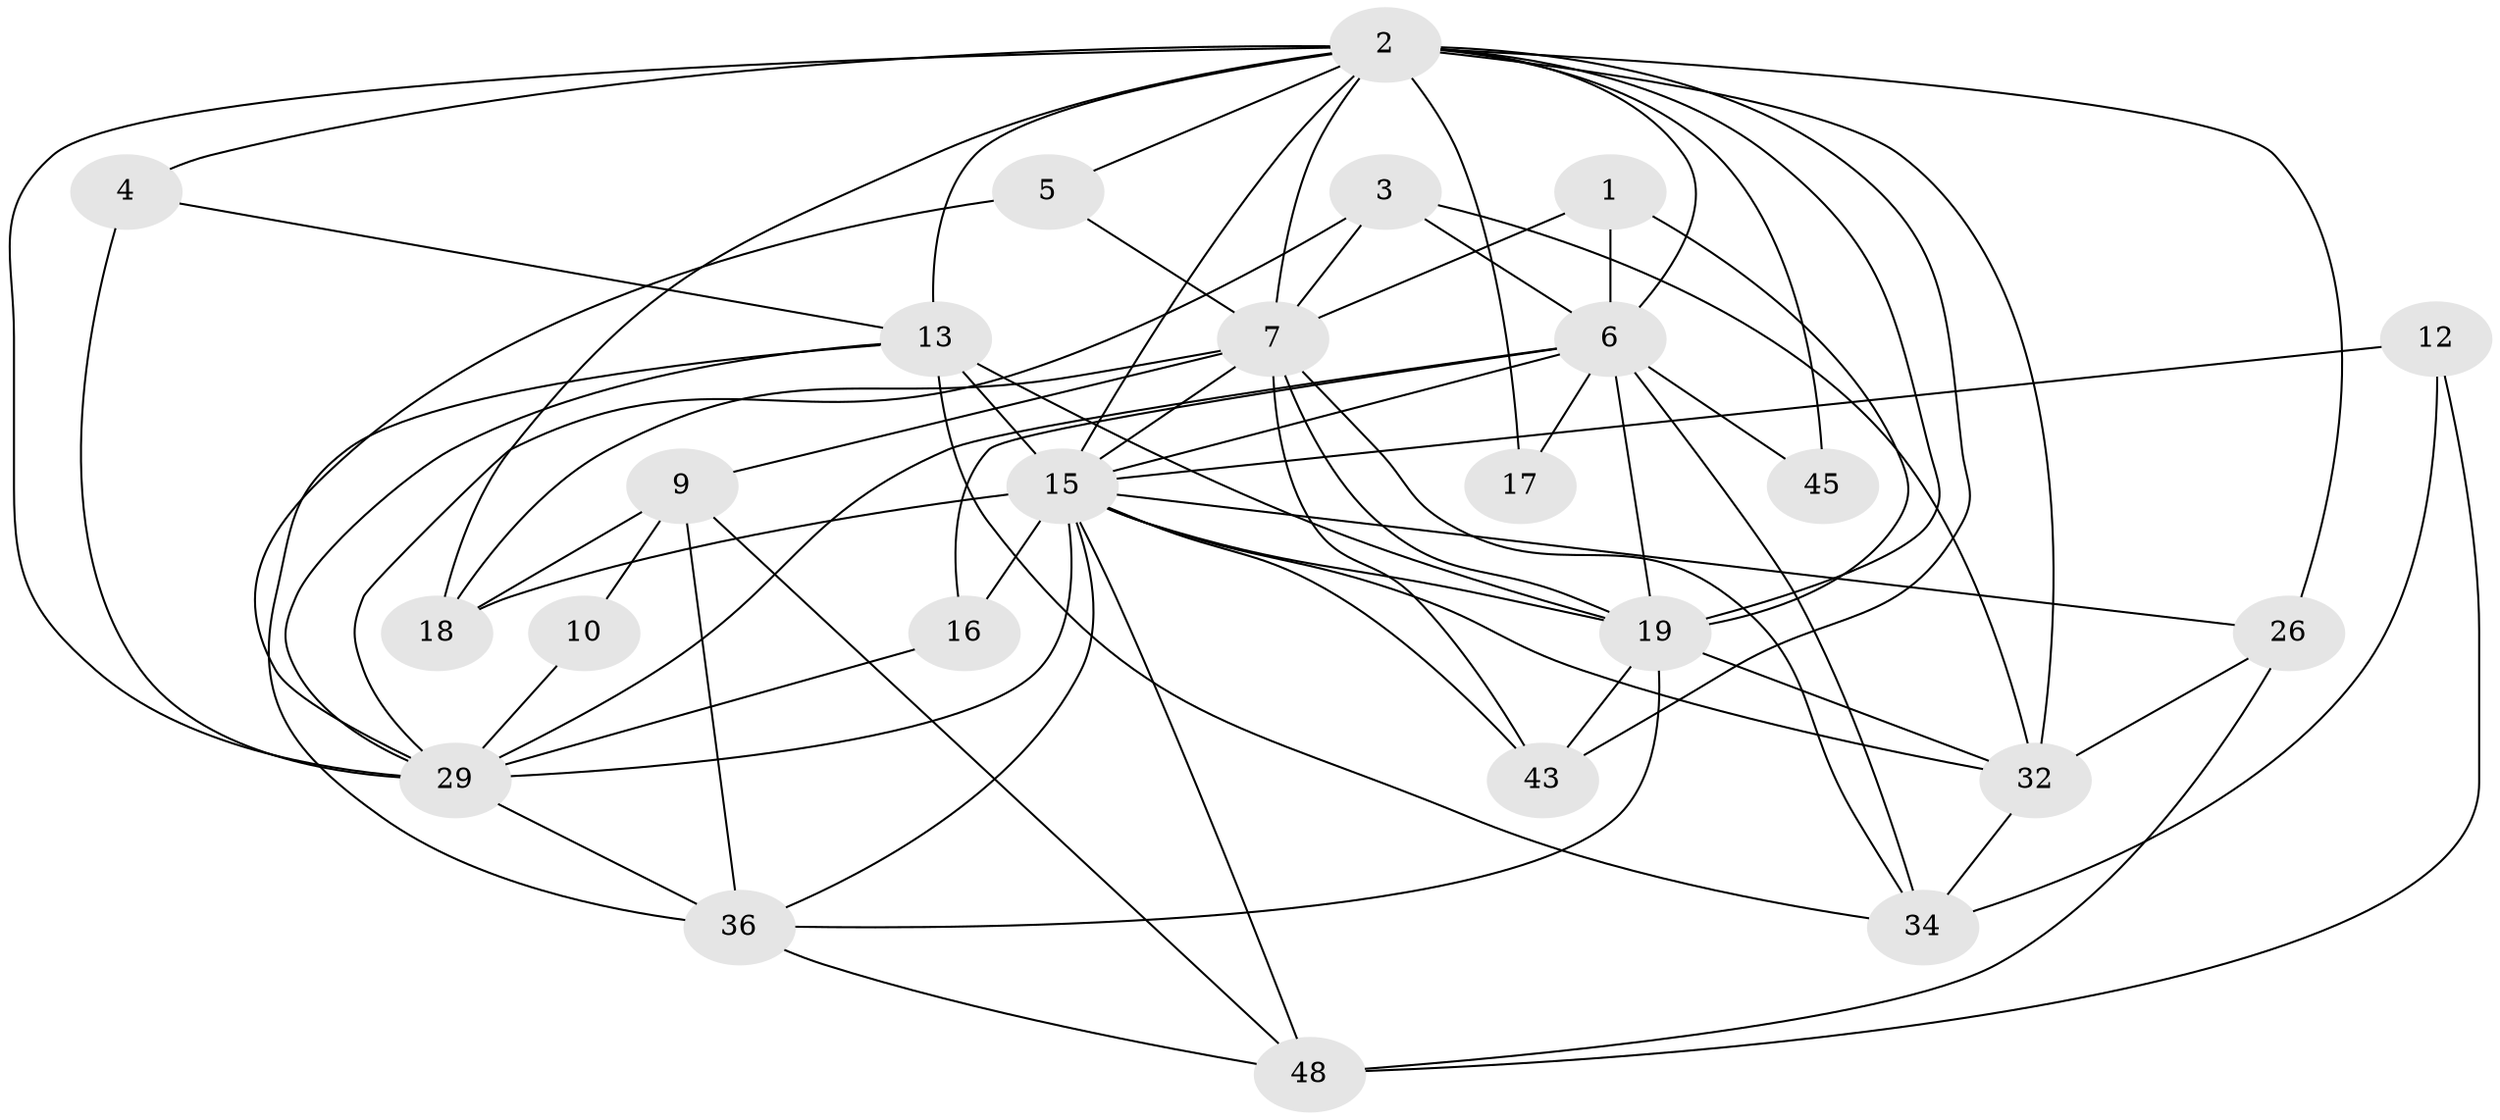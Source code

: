 // original degree distribution, {3: 0.23333333333333334, 5: 0.15, 2: 0.15, 4: 0.31666666666666665, 6: 0.1, 8: 0.03333333333333333, 7: 0.016666666666666666}
// Generated by graph-tools (version 1.1) at 2025/18/03/04/25 18:18:37]
// undirected, 24 vertices, 69 edges
graph export_dot {
graph [start="1"]
  node [color=gray90,style=filled];
  1 [super="+28"];
  2 [super="+44+35+11+39"];
  3 [super="+41"];
  4;
  5;
  6 [super="+37+8"];
  7 [super="+46+14"];
  9 [super="+25"];
  10;
  12;
  13 [super="+23+21+40+52"];
  15 [super="+55+24+30+33"];
  16;
  17;
  18 [super="+49+42"];
  19 [super="+20"];
  26 [super="+27+47"];
  29 [super="+57+58"];
  32 [super="+50"];
  34;
  36 [super="+38"];
  43;
  45;
  48;
  1 -- 7;
  1 -- 6 [weight=2];
  1 -- 19 [weight=2];
  2 -- 32;
  2 -- 26 [weight=2];
  2 -- 43;
  2 -- 7;
  2 -- 17;
  2 -- 45;
  2 -- 4;
  2 -- 5;
  2 -- 13 [weight=2];
  2 -- 29;
  2 -- 18;
  2 -- 6;
  2 -- 15;
  2 -- 19;
  3 -- 29;
  3 -- 32;
  3 -- 6;
  3 -- 7;
  4 -- 29;
  4 -- 13;
  5 -- 29;
  5 -- 7;
  6 -- 34;
  6 -- 17;
  6 -- 16;
  6 -- 29;
  6 -- 45;
  6 -- 15;
  6 -- 19 [weight=2];
  7 -- 34;
  7 -- 43;
  7 -- 15;
  7 -- 18 [weight=2];
  7 -- 19;
  7 -- 9;
  9 -- 48;
  9 -- 36;
  9 -- 10;
  9 -- 18;
  10 -- 29;
  12 -- 34;
  12 -- 48;
  12 -- 15;
  13 -- 15 [weight=4];
  13 -- 34;
  13 -- 29;
  13 -- 36;
  13 -- 19 [weight=2];
  15 -- 19 [weight=2];
  15 -- 36 [weight=2];
  15 -- 32;
  15 -- 26 [weight=2];
  15 -- 43;
  15 -- 16;
  15 -- 48;
  15 -- 18;
  15 -- 29;
  16 -- 29;
  19 -- 32 [weight=2];
  19 -- 36;
  19 -- 43;
  26 -- 32;
  26 -- 48;
  29 -- 36;
  32 -- 34;
  36 -- 48;
}
